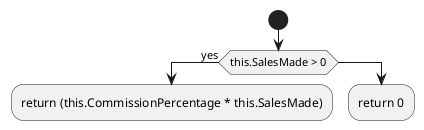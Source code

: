 @startuml
start
if (this.SalesMade > 0) then (yes)
	:return (this.CommissionPercentage * this.SalesMade);
	detach
else
	:return 0;
	detach
endif
@enduml

